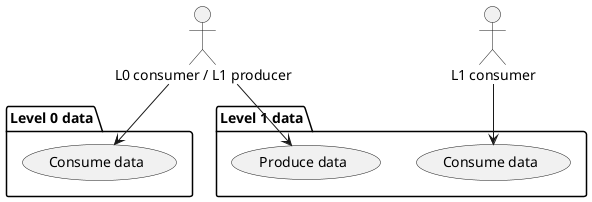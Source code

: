 @startuml

package "Level 0 data" as L0 {
  (Consume data) as (CD0)
}

package "Level 1 data" as L1 {
  (Produce data) as (PD1)
  (Consume data) as (CD1)
}

actor "L0 consumer / L1 producer" as L0C
actor "L1 consumer" as L1C

L0C --> (CD0)
L0C --> (PD1)
L1C --> (CD1)

@enduml

